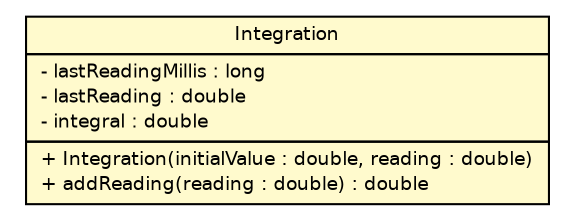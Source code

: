 #!/usr/local/bin/dot
#
# Class diagram 
# Generated by UMLGraph version R5_6-24-gf6e263 (http://www.umlgraph.org/)
#

digraph G {
	edge [fontname="Helvetica",fontsize=10,labelfontname="Helvetica",labelfontsize=10];
	node [fontname="Helvetica",fontsize=10,shape=plaintext];
	nodesep=0.25;
	ranksep=0.5;
	// lejos.utility.Integration
	c5149 [label=<<table title="lejos.utility.Integration" border="0" cellborder="1" cellspacing="0" cellpadding="2" port="p" bgcolor="lemonChiffon" href="./Integration.html">
		<tr><td><table border="0" cellspacing="0" cellpadding="1">
<tr><td align="center" balign="center"> Integration </td></tr>
		</table></td></tr>
		<tr><td><table border="0" cellspacing="0" cellpadding="1">
<tr><td align="left" balign="left"> - lastReadingMillis : long </td></tr>
<tr><td align="left" balign="left"> - lastReading : double </td></tr>
<tr><td align="left" balign="left"> - integral : double </td></tr>
		</table></td></tr>
		<tr><td><table border="0" cellspacing="0" cellpadding="1">
<tr><td align="left" balign="left"> + Integration(initialValue : double, reading : double) </td></tr>
<tr><td align="left" balign="left"> + addReading(reading : double) : double </td></tr>
		</table></td></tr>
		</table>>, URL="./Integration.html", fontname="Helvetica", fontcolor="black", fontsize=9.0];
}

